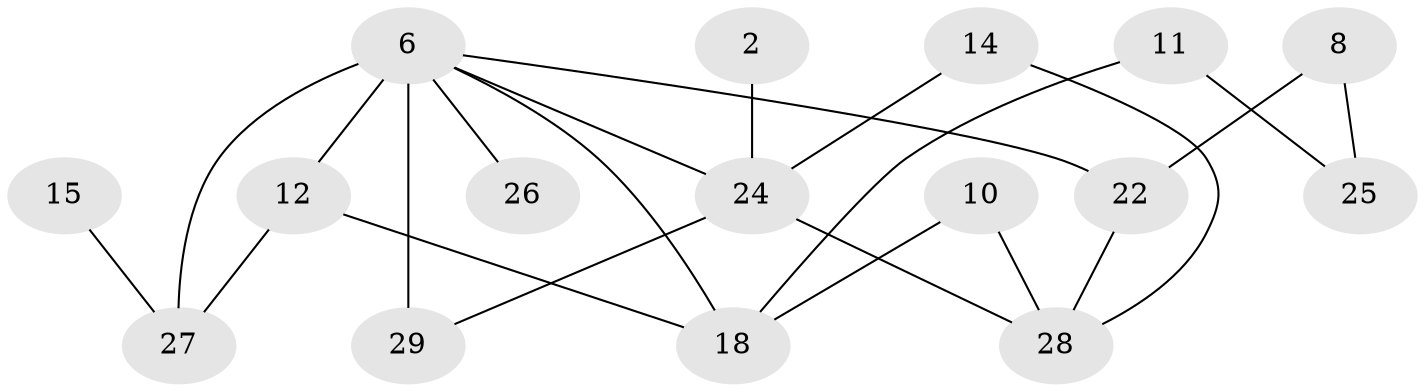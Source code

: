// original degree distribution, {2: 0.3, 0: 0.21666666666666667, 1: 0.18333333333333332, 5: 0.03333333333333333, 3: 0.21666666666666667, 4: 0.05}
// Generated by graph-tools (version 1.1) at 2025/25/03/09/25 03:25:22]
// undirected, 16 vertices, 22 edges
graph export_dot {
graph [start="1"]
  node [color=gray90,style=filled];
  2;
  6;
  8;
  10;
  11;
  12;
  14;
  15;
  18;
  22;
  24;
  25;
  26;
  27;
  28;
  29;
  2 -- 24 [weight=1.0];
  6 -- 12 [weight=1.0];
  6 -- 18 [weight=1.0];
  6 -- 22 [weight=1.0];
  6 -- 24 [weight=1.0];
  6 -- 26 [weight=1.0];
  6 -- 27 [weight=2.0];
  6 -- 29 [weight=2.0];
  8 -- 22 [weight=1.0];
  8 -- 25 [weight=1.0];
  10 -- 18 [weight=1.0];
  10 -- 28 [weight=1.0];
  11 -- 18 [weight=1.0];
  11 -- 25 [weight=1.0];
  12 -- 18 [weight=1.0];
  12 -- 27 [weight=1.0];
  14 -- 24 [weight=1.0];
  14 -- 28 [weight=1.0];
  15 -- 27 [weight=1.0];
  22 -- 28 [weight=1.0];
  24 -- 28 [weight=1.0];
  24 -- 29 [weight=1.0];
}
